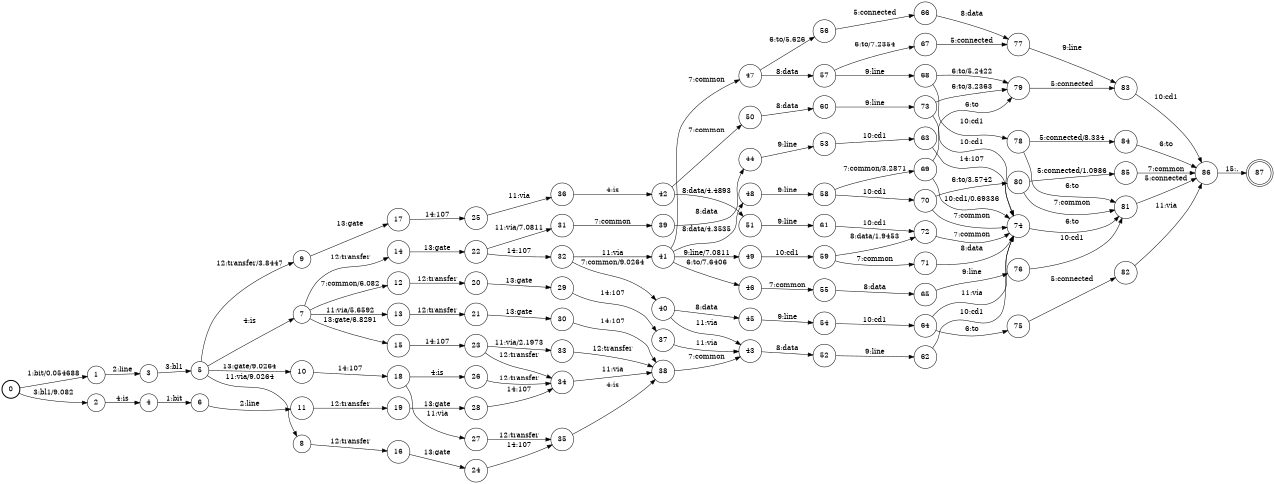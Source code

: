 digraph FST {
rankdir = LR;
size = "8.5,11";
label = "";
center = 1;
orientation = Portrait;
ranksep = "0.4";
nodesep = "0.25";
0 [label = "0", shape = circle, style = bold, fontsize = 14]
	0 -> 1 [label = "1:bit/0.054688", fontsize = 14];
	0 -> 2 [label = "3:bl1/9.082", fontsize = 14];
1 [label = "1", shape = circle, style = solid, fontsize = 14]
	1 -> 3 [label = "2:line", fontsize = 14];
2 [label = "2", shape = circle, style = solid, fontsize = 14]
	2 -> 4 [label = "4:is", fontsize = 14];
3 [label = "3", shape = circle, style = solid, fontsize = 14]
	3 -> 5 [label = "3:bl1", fontsize = 14];
4 [label = "4", shape = circle, style = solid, fontsize = 14]
	4 -> 6 [label = "1:bit", fontsize = 14];
5 [label = "5", shape = circle, style = solid, fontsize = 14]
	5 -> 7 [label = "4:is", fontsize = 14];
	5 -> 8 [label = "11:via/9.0264", fontsize = 14];
	5 -> 9 [label = "12:transfer/3.8447", fontsize = 14];
	5 -> 10 [label = "13:gate/9.0264", fontsize = 14];
6 [label = "6", shape = circle, style = solid, fontsize = 14]
	6 -> 11 [label = "2:line", fontsize = 14];
7 [label = "7", shape = circle, style = solid, fontsize = 14]
	7 -> 12 [label = "7:common/6.082", fontsize = 14];
	7 -> 13 [label = "11:via/5.6592", fontsize = 14];
	7 -> 14 [label = "12:transfer", fontsize = 14];
	7 -> 15 [label = "13:gate/6.8291", fontsize = 14];
8 [label = "8", shape = circle, style = solid, fontsize = 14]
	8 -> 16 [label = "12:transfer", fontsize = 14];
9 [label = "9", shape = circle, style = solid, fontsize = 14]
	9 -> 17 [label = "13:gate", fontsize = 14];
10 [label = "10", shape = circle, style = solid, fontsize = 14]
	10 -> 18 [label = "14:107", fontsize = 14];
11 [label = "11", shape = circle, style = solid, fontsize = 14]
	11 -> 19 [label = "12:transfer", fontsize = 14];
12 [label = "12", shape = circle, style = solid, fontsize = 14]
	12 -> 20 [label = "12:transfer", fontsize = 14];
13 [label = "13", shape = circle, style = solid, fontsize = 14]
	13 -> 21 [label = "12:transfer", fontsize = 14];
14 [label = "14", shape = circle, style = solid, fontsize = 14]
	14 -> 22 [label = "13:gate", fontsize = 14];
15 [label = "15", shape = circle, style = solid, fontsize = 14]
	15 -> 23 [label = "14:107", fontsize = 14];
16 [label = "16", shape = circle, style = solid, fontsize = 14]
	16 -> 24 [label = "13:gate", fontsize = 14];
17 [label = "17", shape = circle, style = solid, fontsize = 14]
	17 -> 25 [label = "14:107", fontsize = 14];
18 [label = "18", shape = circle, style = solid, fontsize = 14]
	18 -> 26 [label = "4:is", fontsize = 14];
	18 -> 27 [label = "11:via", fontsize = 14];
19 [label = "19", shape = circle, style = solid, fontsize = 14]
	19 -> 28 [label = "13:gate", fontsize = 14];
20 [label = "20", shape = circle, style = solid, fontsize = 14]
	20 -> 29 [label = "13:gate", fontsize = 14];
21 [label = "21", shape = circle, style = solid, fontsize = 14]
	21 -> 30 [label = "13:gate", fontsize = 14];
22 [label = "22", shape = circle, style = solid, fontsize = 14]
	22 -> 31 [label = "11:via/7.0811", fontsize = 14];
	22 -> 32 [label = "14:107", fontsize = 14];
23 [label = "23", shape = circle, style = solid, fontsize = 14]
	23 -> 33 [label = "11:via/2.1973", fontsize = 14];
	23 -> 34 [label = "12:transfer", fontsize = 14];
24 [label = "24", shape = circle, style = solid, fontsize = 14]
	24 -> 35 [label = "14:107", fontsize = 14];
25 [label = "25", shape = circle, style = solid, fontsize = 14]
	25 -> 36 [label = "11:via", fontsize = 14];
26 [label = "26", shape = circle, style = solid, fontsize = 14]
	26 -> 34 [label = "12:transfer", fontsize = 14];
27 [label = "27", shape = circle, style = solid, fontsize = 14]
	27 -> 35 [label = "12:transfer", fontsize = 14];
28 [label = "28", shape = circle, style = solid, fontsize = 14]
	28 -> 34 [label = "14:107", fontsize = 14];
29 [label = "29", shape = circle, style = solid, fontsize = 14]
	29 -> 37 [label = "14:107", fontsize = 14];
30 [label = "30", shape = circle, style = solid, fontsize = 14]
	30 -> 38 [label = "14:107", fontsize = 14];
31 [label = "31", shape = circle, style = solid, fontsize = 14]
	31 -> 39 [label = "7:common", fontsize = 14];
32 [label = "32", shape = circle, style = solid, fontsize = 14]
	32 -> 40 [label = "7:common/9.0264", fontsize = 14];
	32 -> 41 [label = "11:via", fontsize = 14];
33 [label = "33", shape = circle, style = solid, fontsize = 14]
	33 -> 38 [label = "12:transfer", fontsize = 14];
34 [label = "34", shape = circle, style = solid, fontsize = 14]
	34 -> 38 [label = "11:via", fontsize = 14];
35 [label = "35", shape = circle, style = solid, fontsize = 14]
	35 -> 38 [label = "4:is", fontsize = 14];
36 [label = "36", shape = circle, style = solid, fontsize = 14]
	36 -> 42 [label = "4:is", fontsize = 14];
37 [label = "37", shape = circle, style = solid, fontsize = 14]
	37 -> 43 [label = "11:via", fontsize = 14];
38 [label = "38", shape = circle, style = solid, fontsize = 14]
	38 -> 43 [label = "7:common", fontsize = 14];
39 [label = "39", shape = circle, style = solid, fontsize = 14]
	39 -> 44 [label = "8:data", fontsize = 14];
40 [label = "40", shape = circle, style = solid, fontsize = 14]
	40 -> 45 [label = "8:data", fontsize = 14];
	40 -> 43 [label = "11:via", fontsize = 14];
41 [label = "41", shape = circle, style = solid, fontsize = 14]
	41 -> 49 [label = "9:line/7.0811", fontsize = 14];
	41 -> 46 [label = "6:to/7.6406", fontsize = 14];
	41 -> 47 [label = "7:common", fontsize = 14];
	41 -> 48 [label = "8:data/4.3535", fontsize = 14];
42 [label = "42", shape = circle, style = solid, fontsize = 14]
	42 -> 50 [label = "7:common", fontsize = 14];
	42 -> 51 [label = "8:data/4.4893", fontsize = 14];
43 [label = "43", shape = circle, style = solid, fontsize = 14]
	43 -> 52 [label = "8:data", fontsize = 14];
44 [label = "44", shape = circle, style = solid, fontsize = 14]
	44 -> 53 [label = "9:line", fontsize = 14];
45 [label = "45", shape = circle, style = solid, fontsize = 14]
	45 -> 54 [label = "9:line", fontsize = 14];
46 [label = "46", shape = circle, style = solid, fontsize = 14]
	46 -> 55 [label = "7:common", fontsize = 14];
47 [label = "47", shape = circle, style = solid, fontsize = 14]
	47 -> 56 [label = "6:to/5.626", fontsize = 14];
	47 -> 57 [label = "8:data", fontsize = 14];
48 [label = "48", shape = circle, style = solid, fontsize = 14]
	48 -> 58 [label = "9:line", fontsize = 14];
49 [label = "49", shape = circle, style = solid, fontsize = 14]
	49 -> 59 [label = "10:cd1", fontsize = 14];
50 [label = "50", shape = circle, style = solid, fontsize = 14]
	50 -> 60 [label = "8:data", fontsize = 14];
51 [label = "51", shape = circle, style = solid, fontsize = 14]
	51 -> 61 [label = "9:line", fontsize = 14];
52 [label = "52", shape = circle, style = solid, fontsize = 14]
	52 -> 62 [label = "9:line", fontsize = 14];
53 [label = "53", shape = circle, style = solid, fontsize = 14]
	53 -> 63 [label = "10:cd1", fontsize = 14];
54 [label = "54", shape = circle, style = solid, fontsize = 14]
	54 -> 64 [label = "10:cd1", fontsize = 14];
55 [label = "55", shape = circle, style = solid, fontsize = 14]
	55 -> 65 [label = "8:data", fontsize = 14];
56 [label = "56", shape = circle, style = solid, fontsize = 14]
	56 -> 66 [label = "5:connected", fontsize = 14];
57 [label = "57", shape = circle, style = solid, fontsize = 14]
	57 -> 68 [label = "9:line", fontsize = 14];
	57 -> 67 [label = "6:to/7.2354", fontsize = 14];
58 [label = "58", shape = circle, style = solid, fontsize = 14]
	58 -> 69 [label = "7:common/3.2871", fontsize = 14];
	58 -> 70 [label = "10:cd1", fontsize = 14];
59 [label = "59", shape = circle, style = solid, fontsize = 14]
	59 -> 71 [label = "7:common", fontsize = 14];
	59 -> 72 [label = "8:data/1.9453", fontsize = 14];
60 [label = "60", shape = circle, style = solid, fontsize = 14]
	60 -> 73 [label = "9:line", fontsize = 14];
61 [label = "61", shape = circle, style = solid, fontsize = 14]
	61 -> 72 [label = "10:cd1", fontsize = 14];
62 [label = "62", shape = circle, style = solid, fontsize = 14]
	62 -> 74 [label = "10:cd1", fontsize = 14];
63 [label = "63", shape = circle, style = solid, fontsize = 14]
	63 -> 74 [label = "14:107", fontsize = 14];
64 [label = "64", shape = circle, style = solid, fontsize = 14]
	64 -> 75 [label = "6:to", fontsize = 14];
	64 -> 74 [label = "11:via", fontsize = 14];
65 [label = "65", shape = circle, style = solid, fontsize = 14]
	65 -> 76 [label = "9:line", fontsize = 14];
66 [label = "66", shape = circle, style = solid, fontsize = 14]
	66 -> 77 [label = "8:data", fontsize = 14];
67 [label = "67", shape = circle, style = solid, fontsize = 14]
	67 -> 77 [label = "5:connected", fontsize = 14];
68 [label = "68", shape = circle, style = solid, fontsize = 14]
	68 -> 79 [label = "6:to/5.2422", fontsize = 14];
	68 -> 78 [label = "10:cd1", fontsize = 14];
69 [label = "69", shape = circle, style = solid, fontsize = 14]
	69 -> 79 [label = "6:to", fontsize = 14];
	69 -> 74 [label = "10:cd1/0.69336", fontsize = 14];
70 [label = "70", shape = circle, style = solid, fontsize = 14]
	70 -> 80 [label = "6:to/3.5742", fontsize = 14];
	70 -> 74 [label = "7:common", fontsize = 14];
71 [label = "71", shape = circle, style = solid, fontsize = 14]
	71 -> 74 [label = "8:data", fontsize = 14];
72 [label = "72", shape = circle, style = solid, fontsize = 14]
	72 -> 74 [label = "7:common", fontsize = 14];
73 [label = "73", shape = circle, style = solid, fontsize = 14]
	73 -> 79 [label = "6:to/3.2363", fontsize = 14];
	73 -> 74 [label = "10:cd1", fontsize = 14];
74 [label = "74", shape = circle, style = solid, fontsize = 14]
	74 -> 81 [label = "6:to", fontsize = 14];
75 [label = "75", shape = circle, style = solid, fontsize = 14]
	75 -> 82 [label = "5:connected", fontsize = 14];
76 [label = "76", shape = circle, style = solid, fontsize = 14]
	76 -> 81 [label = "10:cd1", fontsize = 14];
77 [label = "77", shape = circle, style = solid, fontsize = 14]
	77 -> 83 [label = "9:line", fontsize = 14];
78 [label = "78", shape = circle, style = solid, fontsize = 14]
	78 -> 84 [label = "5:connected/8.334", fontsize = 14];
	78 -> 81 [label = "6:to", fontsize = 14];
79 [label = "79", shape = circle, style = solid, fontsize = 14]
	79 -> 83 [label = "5:connected", fontsize = 14];
80 [label = "80", shape = circle, style = solid, fontsize = 14]
	80 -> 85 [label = "5:connected/1.0986", fontsize = 14];
	80 -> 81 [label = "7:common", fontsize = 14];
81 [label = "81", shape = circle, style = solid, fontsize = 14]
	81 -> 86 [label = "5:connected", fontsize = 14];
82 [label = "82", shape = circle, style = solid, fontsize = 14]
	82 -> 86 [label = "11:via", fontsize = 14];
83 [label = "83", shape = circle, style = solid, fontsize = 14]
	83 -> 86 [label = "10:cd1", fontsize = 14];
84 [label = "84", shape = circle, style = solid, fontsize = 14]
	84 -> 86 [label = "6:to", fontsize = 14];
85 [label = "85", shape = circle, style = solid, fontsize = 14]
	85 -> 86 [label = "7:common", fontsize = 14];
86 [label = "86", shape = circle, style = solid, fontsize = 14]
	86 -> 87 [label = "15:.", fontsize = 14];
87 [label = "87", shape = doublecircle, style = solid, fontsize = 14]
}
